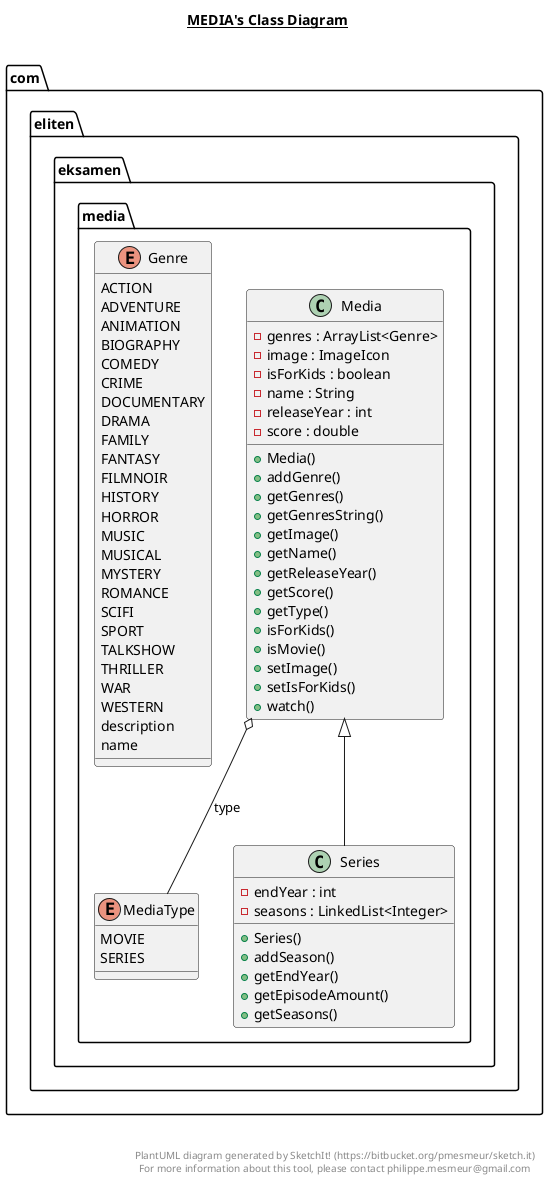 @startuml

title __MEDIA's Class Diagram__\n

  namespace com.eliten.eksamen {
    namespace media {
      enum Genre {
        ACTION
        ADVENTURE
        ANIMATION
        BIOGRAPHY
        COMEDY
        CRIME
        DOCUMENTARY
        DRAMA
        FAMILY
        FANTASY
        FILMNOIR
        HISTORY
        HORROR
        MUSIC
        MUSICAL
        MYSTERY
        ROMANCE
        SCIFI
        SPORT
        TALKSHOW
        THRILLER
        WAR
        WESTERN
        description
        name
      }
    }
  }
  

  namespace com.eliten.eksamen {
    namespace media {
      class com.eliten.eksamen.media.Media {
          - genres : ArrayList<Genre>
          - image : ImageIcon
          - isForKids : boolean
          - name : String
          - releaseYear : int
          - score : double
          + Media()
          + addGenre()
          + getGenres()
          + getGenresString()
          + getImage()
          + getName()
          + getReleaseYear()
          + getScore()
          + getType()
          + isForKids()
          + isMovie()
          + setImage()
          + setIsForKids()
          + watch()
      }
    }
  }
  

  namespace com.eliten.eksamen {
    namespace media {
      enum MediaType {
        MOVIE
        SERIES
      }
    }
  }
  

  namespace com.eliten.eksamen {
    namespace media {
      class com.eliten.eksamen.media.Series {
          - endYear : int
          - seasons : LinkedList<Integer>
          + Series()
          + addSeason()
          + getEndYear()
          + getEpisodeAmount()
          + getSeasons()
      }
    }
  }
  

  com.eliten.eksamen.media.Media o-- com.eliten.eksamen.media.MediaType : type
  com.eliten.eksamen.media.Series -up-|> com.eliten.eksamen.media.Media


right footer


PlantUML diagram generated by SketchIt! (https://bitbucket.org/pmesmeur/sketch.it)
For more information about this tool, please contact philippe.mesmeur@gmail.com
endfooter

@enduml
